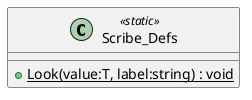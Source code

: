 @startuml
class Scribe_Defs <<static>> {
    + {static} Look(value:T, label:string) : void
}
@enduml
